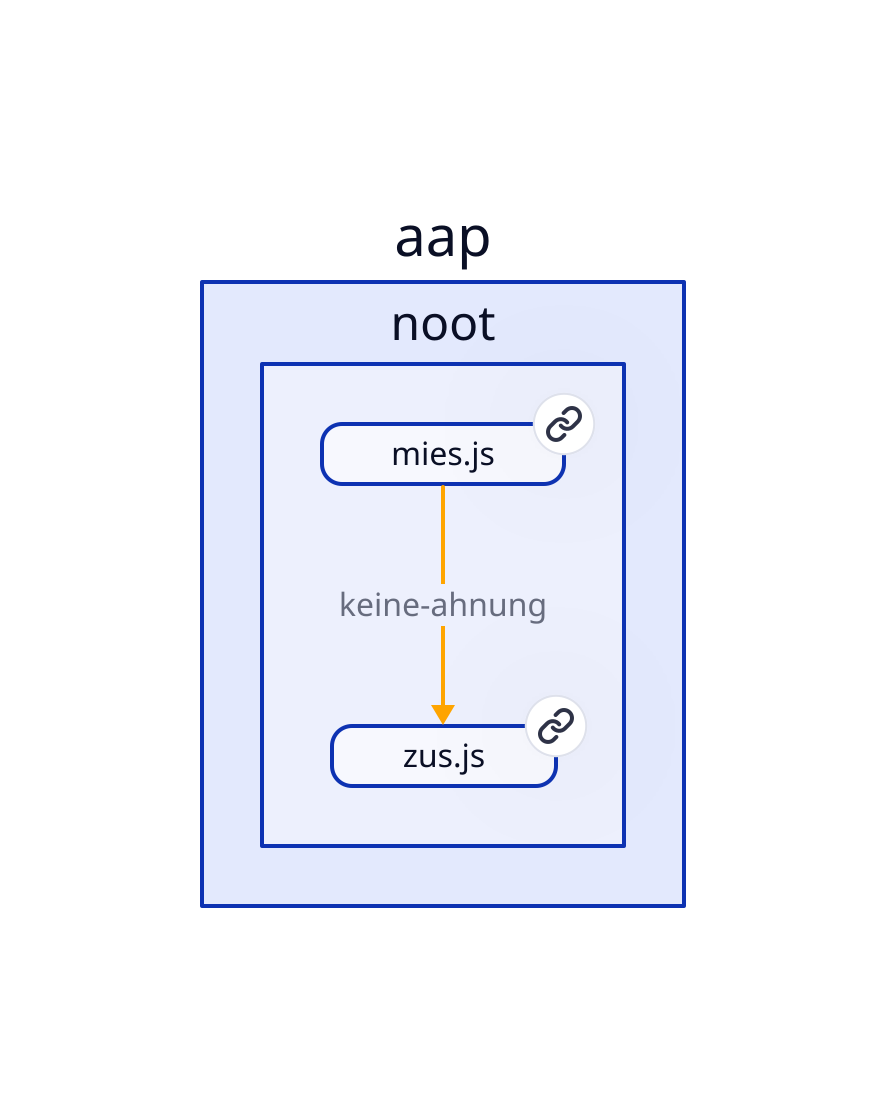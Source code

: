 # modules

"aap"."noot"."mies.js": {class: module; link: "aap/noot/mies.js"}
"aap"."noot"."zus.js": {class: module; link: "aap/noot/zus.js"}

# dependencies

"aap"."noot"."mies.js" -> "aap"."noot"."zus.js": {style: {stroke: orange}; label: "keine-ahnung"}

# styling

classes: {
  module: {
    height: 30;
    style.border-radius: 10;
  }
}
